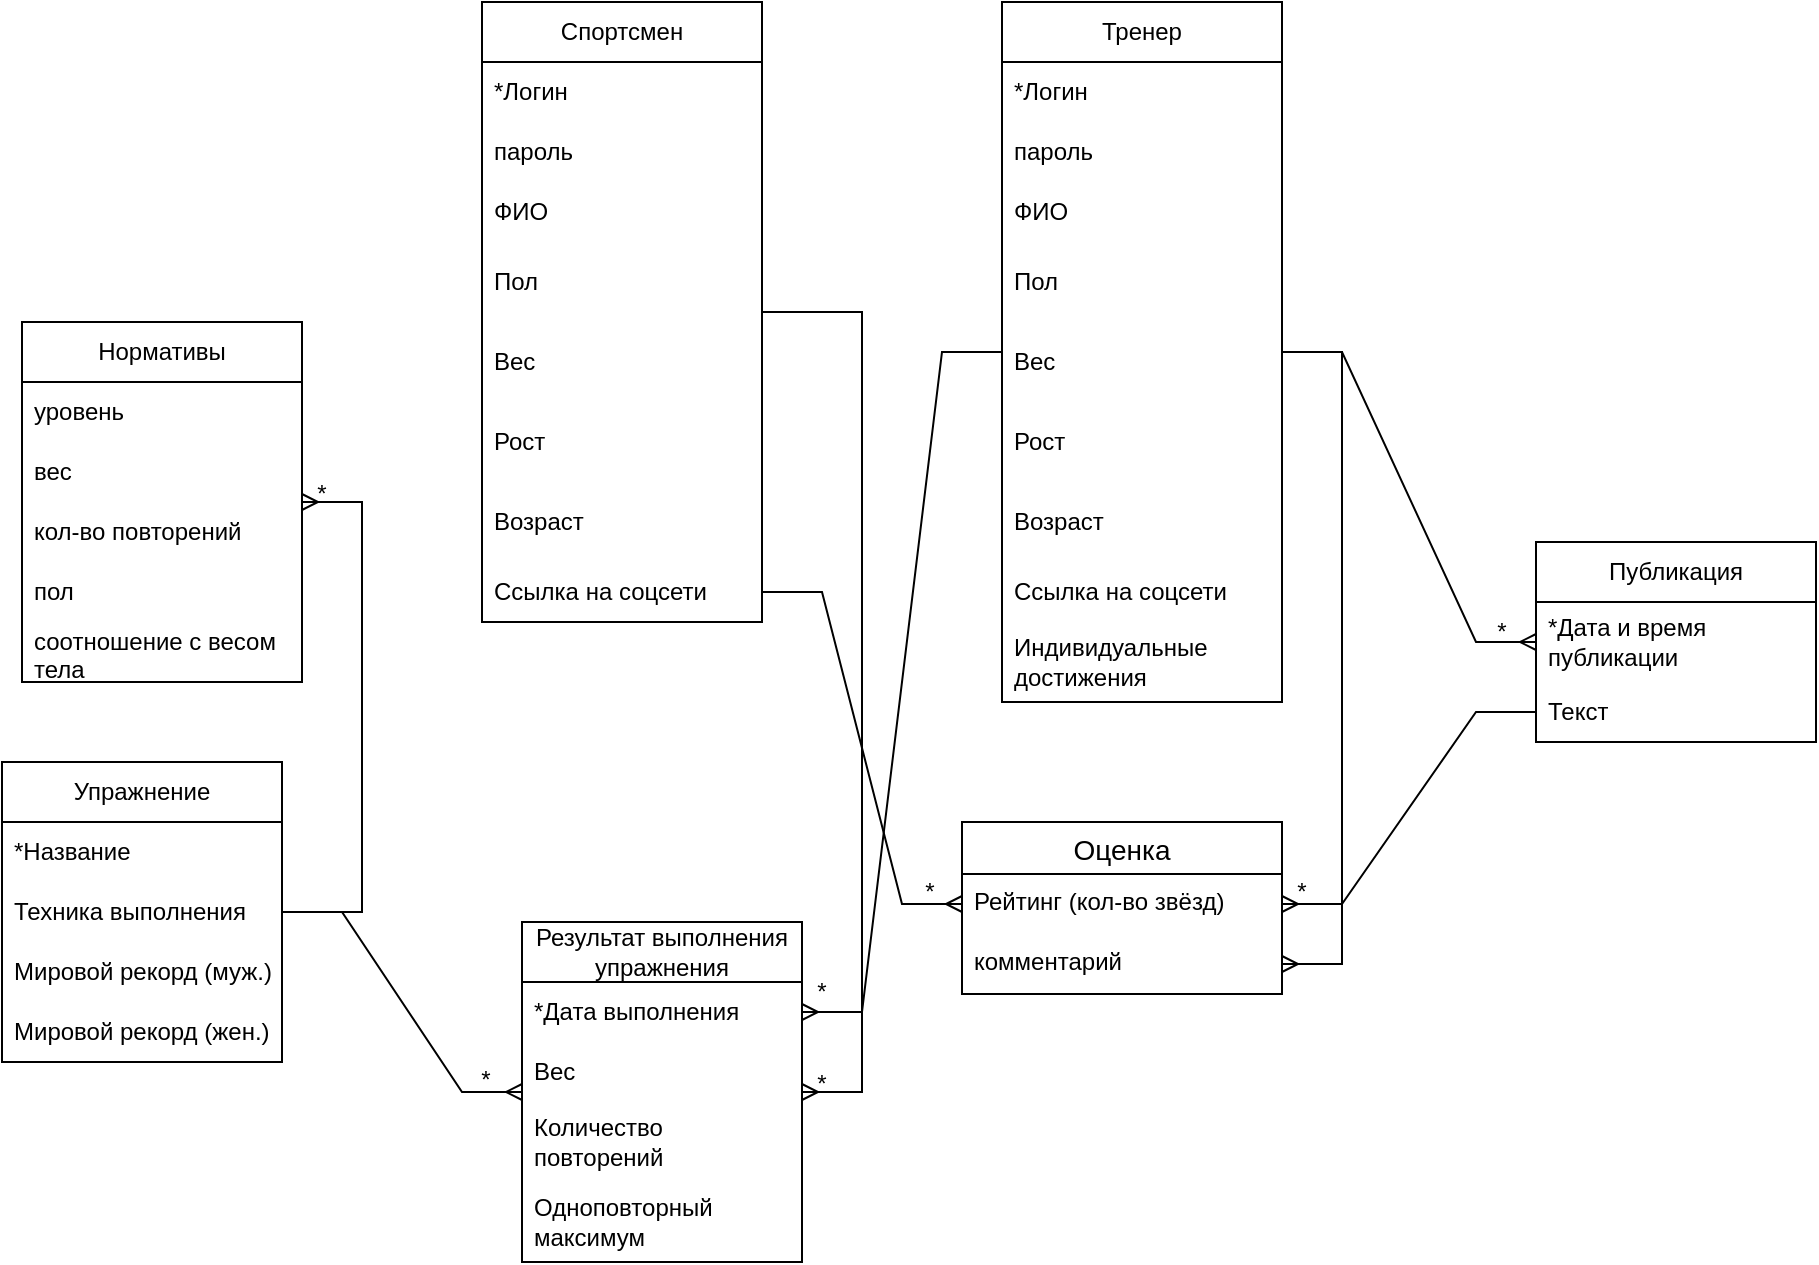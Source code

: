 <mxfile version="24.8.6">
  <diagram name="ER-Diagram" id="NItrLApwDLeXo-r-cU7K">
    <mxGraphModel dx="1877" dy="1699" grid="1" gridSize="10" guides="1" tooltips="1" connect="1" arrows="1" fold="1" page="1" pageScale="1" pageWidth="827" pageHeight="1169" math="0" shadow="0">
      <root>
        <mxCell id="0" />
        <mxCell id="1" parent="0" />
        <mxCell id="vsiteA5Ip13MB5dsXXvn-1" value="Спортсмен" style="swimlane;fontStyle=0;childLayout=stackLayout;horizontal=1;startSize=30;horizontalStack=0;resizeParent=1;resizeParentMax=0;resizeLast=0;collapsible=1;marginBottom=0;whiteSpace=wrap;html=1;" parent="1" vertex="1">
          <mxGeometry x="160" y="-110" width="140" height="310" as="geometry" />
        </mxCell>
        <mxCell id="vsiteA5Ip13MB5dsXXvn-2" value="*Логин" style="text;strokeColor=none;fillColor=none;align=left;verticalAlign=middle;spacingLeft=4;spacingRight=4;overflow=hidden;points=[[0,0.5],[1,0.5]];portConstraint=eastwest;rotatable=0;whiteSpace=wrap;html=1;" parent="vsiteA5Ip13MB5dsXXvn-1" vertex="1">
          <mxGeometry y="30" width="140" height="30" as="geometry" />
        </mxCell>
        <mxCell id="cUmQrSe35AVpuAPvbp9K-2" value="пароль" style="text;strokeColor=none;fillColor=none;align=left;verticalAlign=middle;spacingLeft=4;spacingRight=4;overflow=hidden;points=[[0,0.5],[1,0.5]];portConstraint=eastwest;rotatable=0;whiteSpace=wrap;html=1;" parent="vsiteA5Ip13MB5dsXXvn-1" vertex="1">
          <mxGeometry y="60" width="140" height="30" as="geometry" />
        </mxCell>
        <mxCell id="vsiteA5Ip13MB5dsXXvn-3" value="ФИО" style="text;strokeColor=none;fillColor=none;align=left;verticalAlign=middle;spacingLeft=4;spacingRight=4;overflow=hidden;points=[[0,0.5],[1,0.5]];portConstraint=eastwest;rotatable=0;whiteSpace=wrap;html=1;" parent="vsiteA5Ip13MB5dsXXvn-1" vertex="1">
          <mxGeometry y="90" width="140" height="30" as="geometry" />
        </mxCell>
        <mxCell id="mQSDM0axjjIzorObbkHt-10" value="Пол" style="text;strokeColor=none;fillColor=none;align=left;verticalAlign=middle;spacingLeft=4;spacingRight=4;overflow=hidden;points=[[0,0.5],[1,0.5]];portConstraint=eastwest;rotatable=0;whiteSpace=wrap;html=1;" parent="vsiteA5Ip13MB5dsXXvn-1" vertex="1">
          <mxGeometry y="120" width="140" height="40" as="geometry" />
        </mxCell>
        <mxCell id="mQSDM0axjjIzorObbkHt-13" value="Вес" style="text;strokeColor=none;fillColor=none;align=left;verticalAlign=middle;spacingLeft=4;spacingRight=4;overflow=hidden;points=[[0,0.5],[1,0.5]];portConstraint=eastwest;rotatable=0;whiteSpace=wrap;html=1;" parent="vsiteA5Ip13MB5dsXXvn-1" vertex="1">
          <mxGeometry y="160" width="140" height="40" as="geometry" />
        </mxCell>
        <mxCell id="mQSDM0axjjIzorObbkHt-11" value="Рост" style="text;strokeColor=none;fillColor=none;align=left;verticalAlign=middle;spacingLeft=4;spacingRight=4;overflow=hidden;points=[[0,0.5],[1,0.5]];portConstraint=eastwest;rotatable=0;whiteSpace=wrap;html=1;" parent="vsiteA5Ip13MB5dsXXvn-1" vertex="1">
          <mxGeometry y="200" width="140" height="40" as="geometry" />
        </mxCell>
        <mxCell id="mQSDM0axjjIzorObbkHt-12" value="Возраст" style="text;strokeColor=none;fillColor=none;align=left;verticalAlign=middle;spacingLeft=4;spacingRight=4;overflow=hidden;points=[[0,0.5],[1,0.5]];portConstraint=eastwest;rotatable=0;whiteSpace=wrap;html=1;" parent="vsiteA5Ip13MB5dsXXvn-1" vertex="1">
          <mxGeometry y="240" width="140" height="40" as="geometry" />
        </mxCell>
        <mxCell id="W9O1m4vv0hVvTlsy-4cD-2" value="Ссылка на соцсети" style="text;strokeColor=none;fillColor=none;align=left;verticalAlign=middle;spacingLeft=4;spacingRight=4;overflow=hidden;points=[[0,0.5],[1,0.5]];portConstraint=eastwest;rotatable=0;whiteSpace=wrap;html=1;" parent="vsiteA5Ip13MB5dsXXvn-1" vertex="1">
          <mxGeometry y="280" width="140" height="30" as="geometry" />
        </mxCell>
        <mxCell id="vsiteA5Ip13MB5dsXXvn-9" value="Упражнение" style="swimlane;fontStyle=0;childLayout=stackLayout;horizontal=1;startSize=30;horizontalStack=0;resizeParent=1;resizeParentMax=0;resizeLast=0;collapsible=1;marginBottom=0;whiteSpace=wrap;html=1;" parent="1" vertex="1">
          <mxGeometry x="-80" y="270" width="140" height="150" as="geometry" />
        </mxCell>
        <mxCell id="vsiteA5Ip13MB5dsXXvn-10" value="*Название" style="text;strokeColor=none;fillColor=none;align=left;verticalAlign=middle;spacingLeft=4;spacingRight=4;overflow=hidden;points=[[0,0.5],[1,0.5]];portConstraint=eastwest;rotatable=0;whiteSpace=wrap;html=1;" parent="vsiteA5Ip13MB5dsXXvn-9" vertex="1">
          <mxGeometry y="30" width="140" height="30" as="geometry" />
        </mxCell>
        <mxCell id="vsiteA5Ip13MB5dsXXvn-11" value="Техника выполнения" style="text;strokeColor=none;fillColor=none;align=left;verticalAlign=middle;spacingLeft=4;spacingRight=4;overflow=hidden;points=[[0,0.5],[1,0.5]];portConstraint=eastwest;rotatable=0;whiteSpace=wrap;html=1;" parent="vsiteA5Ip13MB5dsXXvn-9" vertex="1">
          <mxGeometry y="60" width="140" height="30" as="geometry" />
        </mxCell>
        <mxCell id="hlUvXbGLe1bzWFbIZZA5-17" value="Мировой рекорд (муж.)" style="text;strokeColor=none;fillColor=none;align=left;verticalAlign=middle;spacingLeft=4;spacingRight=4;overflow=hidden;points=[[0,0.5],[1,0.5]];portConstraint=eastwest;rotatable=0;whiteSpace=wrap;html=1;" parent="vsiteA5Ip13MB5dsXXvn-9" vertex="1">
          <mxGeometry y="90" width="140" height="30" as="geometry" />
        </mxCell>
        <mxCell id="FOAJNBH63sTweoowb030-1" value="Мировой рекорд (жен.)" style="text;strokeColor=none;fillColor=none;align=left;verticalAlign=middle;spacingLeft=4;spacingRight=4;overflow=hidden;points=[[0,0.5],[1,0.5]];portConstraint=eastwest;rotatable=0;whiteSpace=wrap;html=1;" parent="vsiteA5Ip13MB5dsXXvn-9" vertex="1">
          <mxGeometry y="120" width="140" height="30" as="geometry" />
        </mxCell>
        <mxCell id="vsiteA5Ip13MB5dsXXvn-13" value="Публикация" style="swimlane;fontStyle=0;childLayout=stackLayout;horizontal=1;startSize=30;horizontalStack=0;resizeParent=1;resizeParentMax=0;resizeLast=0;collapsible=1;marginBottom=0;whiteSpace=wrap;html=1;" parent="1" vertex="1">
          <mxGeometry x="687" y="160" width="140" height="100" as="geometry" />
        </mxCell>
        <mxCell id="hlUvXbGLe1bzWFbIZZA5-13" value="*Дата и время публикации" style="text;strokeColor=none;fillColor=none;align=left;verticalAlign=middle;spacingLeft=4;spacingRight=4;overflow=hidden;points=[[0,0.5],[1,0.5]];portConstraint=eastwest;rotatable=0;whiteSpace=wrap;html=1;" parent="vsiteA5Ip13MB5dsXXvn-13" vertex="1">
          <mxGeometry y="30" width="140" height="40" as="geometry" />
        </mxCell>
        <mxCell id="vsiteA5Ip13MB5dsXXvn-15" value="Текст" style="text;strokeColor=none;fillColor=none;align=left;verticalAlign=middle;spacingLeft=4;spacingRight=4;overflow=hidden;points=[[0,0.5],[1,0.5]];portConstraint=eastwest;rotatable=0;whiteSpace=wrap;html=1;" parent="vsiteA5Ip13MB5dsXXvn-13" vertex="1">
          <mxGeometry y="70" width="140" height="30" as="geometry" />
        </mxCell>
        <mxCell id="hlUvXbGLe1bzWFbIZZA5-1" value="Тренер" style="swimlane;fontStyle=0;childLayout=stackLayout;horizontal=1;startSize=30;horizontalStack=0;resizeParent=1;resizeParentMax=0;resizeLast=0;collapsible=1;marginBottom=0;whiteSpace=wrap;html=1;" parent="1" vertex="1">
          <mxGeometry x="420" y="-110" width="140" height="350" as="geometry" />
        </mxCell>
        <mxCell id="hlUvXbGLe1bzWFbIZZA5-2" value="*Логин" style="text;strokeColor=none;fillColor=none;align=left;verticalAlign=middle;spacingLeft=4;spacingRight=4;overflow=hidden;points=[[0,0.5],[1,0.5]];portConstraint=eastwest;rotatable=0;whiteSpace=wrap;html=1;" parent="hlUvXbGLe1bzWFbIZZA5-1" vertex="1">
          <mxGeometry y="30" width="140" height="30" as="geometry" />
        </mxCell>
        <mxCell id="cUmQrSe35AVpuAPvbp9K-3" value="пароль" style="text;strokeColor=none;fillColor=none;align=left;verticalAlign=middle;spacingLeft=4;spacingRight=4;overflow=hidden;points=[[0,0.5],[1,0.5]];portConstraint=eastwest;rotatable=0;whiteSpace=wrap;html=1;" parent="hlUvXbGLe1bzWFbIZZA5-1" vertex="1">
          <mxGeometry y="60" width="140" height="30" as="geometry" />
        </mxCell>
        <mxCell id="hlUvXbGLe1bzWFbIZZA5-3" value="ФИО" style="text;strokeColor=none;fillColor=none;align=left;verticalAlign=middle;spacingLeft=4;spacingRight=4;overflow=hidden;points=[[0,0.5],[1,0.5]];portConstraint=eastwest;rotatable=0;whiteSpace=wrap;html=1;" parent="hlUvXbGLe1bzWFbIZZA5-1" vertex="1">
          <mxGeometry y="90" width="140" height="30" as="geometry" />
        </mxCell>
        <mxCell id="mQSDM0axjjIzorObbkHt-2" value="Пол" style="text;strokeColor=none;fillColor=none;align=left;verticalAlign=middle;spacingLeft=4;spacingRight=4;overflow=hidden;points=[[0,0.5],[1,0.5]];portConstraint=eastwest;rotatable=0;whiteSpace=wrap;html=1;" parent="hlUvXbGLe1bzWFbIZZA5-1" vertex="1">
          <mxGeometry y="120" width="140" height="40" as="geometry" />
        </mxCell>
        <mxCell id="mQSDM0axjjIzorObbkHt-4" value="Вес" style="text;strokeColor=none;fillColor=none;align=left;verticalAlign=middle;spacingLeft=4;spacingRight=4;overflow=hidden;points=[[0,0.5],[1,0.5]];portConstraint=eastwest;rotatable=0;whiteSpace=wrap;html=1;" parent="hlUvXbGLe1bzWFbIZZA5-1" vertex="1">
          <mxGeometry y="160" width="140" height="40" as="geometry" />
        </mxCell>
        <mxCell id="mQSDM0axjjIzorObbkHt-3" value="Рост" style="text;strokeColor=none;fillColor=none;align=left;verticalAlign=middle;spacingLeft=4;spacingRight=4;overflow=hidden;points=[[0,0.5],[1,0.5]];portConstraint=eastwest;rotatable=0;whiteSpace=wrap;html=1;" parent="hlUvXbGLe1bzWFbIZZA5-1" vertex="1">
          <mxGeometry y="200" width="140" height="40" as="geometry" />
        </mxCell>
        <mxCell id="mQSDM0axjjIzorObbkHt-5" value="Возраст" style="text;strokeColor=none;fillColor=none;align=left;verticalAlign=middle;spacingLeft=4;spacingRight=4;overflow=hidden;points=[[0,0.5],[1,0.5]];portConstraint=eastwest;rotatable=0;whiteSpace=wrap;html=1;" parent="hlUvXbGLe1bzWFbIZZA5-1" vertex="1">
          <mxGeometry y="240" width="140" height="40" as="geometry" />
        </mxCell>
        <mxCell id="q-_h6zU6NECv7z12mSLe-1" value="Ссылка на соцсети" style="text;strokeColor=none;fillColor=none;align=left;verticalAlign=middle;spacingLeft=4;spacingRight=4;overflow=hidden;points=[[0,0.5],[1,0.5]];portConstraint=eastwest;rotatable=0;whiteSpace=wrap;html=1;" parent="hlUvXbGLe1bzWFbIZZA5-1" vertex="1">
          <mxGeometry y="280" width="140" height="30" as="geometry" />
        </mxCell>
        <mxCell id="hlUvXbGLe1bzWFbIZZA5-6" value="Индивидуальные достижения" style="text;strokeColor=none;fillColor=none;align=left;verticalAlign=middle;spacingLeft=4;spacingRight=4;overflow=hidden;points=[[0,0.5],[1,0.5]];portConstraint=eastwest;rotatable=0;whiteSpace=wrap;html=1;" parent="hlUvXbGLe1bzWFbIZZA5-1" vertex="1">
          <mxGeometry y="310" width="140" height="40" as="geometry" />
        </mxCell>
        <mxCell id="hlUvXbGLe1bzWFbIZZA5-9" value="Результат выполнения упражнения" style="swimlane;fontStyle=0;childLayout=stackLayout;horizontal=1;startSize=30;horizontalStack=0;resizeParent=1;resizeParentMax=0;resizeLast=0;collapsible=1;marginBottom=0;whiteSpace=wrap;html=1;" parent="1" vertex="1">
          <mxGeometry x="180" y="350" width="140" height="170" as="geometry" />
        </mxCell>
        <mxCell id="hlUvXbGLe1bzWFbIZZA5-19" value="*Дата выполнения" style="text;strokeColor=none;fillColor=none;align=left;verticalAlign=middle;spacingLeft=4;spacingRight=4;overflow=hidden;points=[[0,0.5],[1,0.5]];portConstraint=eastwest;rotatable=0;whiteSpace=wrap;html=1;" parent="hlUvXbGLe1bzWFbIZZA5-9" vertex="1">
          <mxGeometry y="30" width="140" height="30" as="geometry" />
        </mxCell>
        <mxCell id="hlUvXbGLe1bzWFbIZZA5-11" value="Вес" style="text;strokeColor=none;fillColor=none;align=left;verticalAlign=middle;spacingLeft=4;spacingRight=4;overflow=hidden;points=[[0,0.5],[1,0.5]];portConstraint=eastwest;rotatable=0;whiteSpace=wrap;html=1;" parent="hlUvXbGLe1bzWFbIZZA5-9" vertex="1">
          <mxGeometry y="60" width="140" height="30" as="geometry" />
        </mxCell>
        <mxCell id="hlUvXbGLe1bzWFbIZZA5-12" value="Количество повторений" style="text;strokeColor=none;fillColor=none;align=left;verticalAlign=middle;spacingLeft=4;spacingRight=4;overflow=hidden;points=[[0,0.5],[1,0.5]];portConstraint=eastwest;rotatable=0;whiteSpace=wrap;html=1;" parent="hlUvXbGLe1bzWFbIZZA5-9" vertex="1">
          <mxGeometry y="90" width="140" height="40" as="geometry" />
        </mxCell>
        <mxCell id="hlUvXbGLe1bzWFbIZZA5-18" value="Одноповторный максимум" style="text;strokeColor=none;fillColor=none;align=left;verticalAlign=middle;spacingLeft=4;spacingRight=4;overflow=hidden;points=[[0,0.5],[1,0.5]];portConstraint=eastwest;rotatable=0;whiteSpace=wrap;html=1;" parent="hlUvXbGLe1bzWFbIZZA5-9" vertex="1">
          <mxGeometry y="130" width="140" height="40" as="geometry" />
        </mxCell>
        <mxCell id="hlUvXbGLe1bzWFbIZZA5-14" value="Нормативы" style="swimlane;fontStyle=0;childLayout=stackLayout;horizontal=1;startSize=30;horizontalStack=0;resizeParent=1;resizeParentMax=0;resizeLast=0;collapsible=1;marginBottom=0;whiteSpace=wrap;html=1;" parent="1" vertex="1">
          <mxGeometry x="-70" y="50" width="140" height="180" as="geometry" />
        </mxCell>
        <mxCell id="hlUvXbGLe1bzWFbIZZA5-16" value="уровень" style="text;strokeColor=none;fillColor=none;align=left;verticalAlign=middle;spacingLeft=4;spacingRight=4;overflow=hidden;points=[[0,0.5],[1,0.5]];portConstraint=eastwest;rotatable=0;whiteSpace=wrap;html=1;" parent="hlUvXbGLe1bzWFbIZZA5-14" vertex="1">
          <mxGeometry y="30" width="140" height="30" as="geometry" />
        </mxCell>
        <mxCell id="FOAJNBH63sTweoowb030-2" value="вес" style="text;strokeColor=none;fillColor=none;align=left;verticalAlign=middle;spacingLeft=4;spacingRight=4;overflow=hidden;points=[[0,0.5],[1,0.5]];portConstraint=eastwest;rotatable=0;whiteSpace=wrap;html=1;" parent="hlUvXbGLe1bzWFbIZZA5-14" vertex="1">
          <mxGeometry y="60" width="140" height="30" as="geometry" />
        </mxCell>
        <mxCell id="FOAJNBH63sTweoowb030-3" value="кол-во повторений" style="text;strokeColor=none;fillColor=none;align=left;verticalAlign=middle;spacingLeft=4;spacingRight=4;overflow=hidden;points=[[0,0.5],[1,0.5]];portConstraint=eastwest;rotatable=0;whiteSpace=wrap;html=1;" parent="hlUvXbGLe1bzWFbIZZA5-14" vertex="1">
          <mxGeometry y="90" width="140" height="30" as="geometry" />
        </mxCell>
        <mxCell id="wvX7OH5_KMijehEeS5h--2" value="пол" style="text;strokeColor=none;fillColor=none;align=left;verticalAlign=middle;spacingLeft=4;spacingRight=4;overflow=hidden;points=[[0,0.5],[1,0.5]];portConstraint=eastwest;rotatable=0;whiteSpace=wrap;html=1;" parent="hlUvXbGLe1bzWFbIZZA5-14" vertex="1">
          <mxGeometry y="120" width="140" height="30" as="geometry" />
        </mxCell>
        <mxCell id="wvX7OH5_KMijehEeS5h--3" value="соотношение с весом тела" style="text;strokeColor=none;fillColor=none;align=left;verticalAlign=middle;spacingLeft=4;spacingRight=4;overflow=hidden;points=[[0,0.5],[1,0.5]];portConstraint=eastwest;rotatable=0;whiteSpace=wrap;html=1;" parent="hlUvXbGLe1bzWFbIZZA5-14" vertex="1">
          <mxGeometry y="150" width="140" height="30" as="geometry" />
        </mxCell>
        <mxCell id="hlUvXbGLe1bzWFbIZZA5-20" value="" style="edgeStyle=entityRelationEdgeStyle;fontSize=12;html=1;endArrow=ERmany;rounded=0;" parent="1" source="hlUvXbGLe1bzWFbIZZA5-1" target="vsiteA5Ip13MB5dsXXvn-13" edge="1">
          <mxGeometry width="100" height="100" relative="1" as="geometry">
            <mxPoint x="460" y="290" as="sourcePoint" />
            <mxPoint x="560" y="190" as="targetPoint" />
          </mxGeometry>
        </mxCell>
        <mxCell id="hlUvXbGLe1bzWFbIZZA5-21" value="" style="edgeStyle=entityRelationEdgeStyle;fontSize=12;html=1;endArrow=ERmany;rounded=0;" parent="1" source="vsiteA5Ip13MB5dsXXvn-1" target="hlUvXbGLe1bzWFbIZZA5-9" edge="1">
          <mxGeometry width="100" height="100" relative="1" as="geometry">
            <mxPoint x="430" y="260" as="sourcePoint" />
            <mxPoint x="530" y="160" as="targetPoint" />
          </mxGeometry>
        </mxCell>
        <mxCell id="hlUvXbGLe1bzWFbIZZA5-23" value="*" style="text;html=1;align=center;verticalAlign=middle;whiteSpace=wrap;rounded=0;" parent="1" vertex="1">
          <mxGeometry x="300" y="416" width="60" height="30" as="geometry" />
        </mxCell>
        <mxCell id="hlUvXbGLe1bzWFbIZZA5-24" value="" style="edgeStyle=entityRelationEdgeStyle;fontSize=12;html=1;endArrow=none;rounded=0;endFill=0;startArrow=ERmany;startFill=0;" parent="1" source="hlUvXbGLe1bzWFbIZZA5-14" target="vsiteA5Ip13MB5dsXXvn-9" edge="1">
          <mxGeometry width="100" height="100" relative="1" as="geometry">
            <mxPoint x="680" y="410" as="sourcePoint" />
            <mxPoint x="780" y="310" as="targetPoint" />
          </mxGeometry>
        </mxCell>
        <mxCell id="hlUvXbGLe1bzWFbIZZA5-25" value="Оценка" style="swimlane;fontStyle=0;childLayout=stackLayout;horizontal=1;startSize=26;horizontalStack=0;resizeParent=1;resizeParentMax=0;resizeLast=0;collapsible=1;marginBottom=0;align=center;fontSize=14;" parent="1" vertex="1">
          <mxGeometry x="400" y="300" width="160" height="86" as="geometry" />
        </mxCell>
        <mxCell id="hlUvXbGLe1bzWFbIZZA5-26" value="Рейтинг (кол-во звёзд)" style="text;strokeColor=none;fillColor=none;spacingLeft=4;spacingRight=4;overflow=hidden;rotatable=0;points=[[0,0.5],[1,0.5]];portConstraint=eastwest;fontSize=12;whiteSpace=wrap;html=1;" parent="hlUvXbGLe1bzWFbIZZA5-25" vertex="1">
          <mxGeometry y="26" width="160" height="30" as="geometry" />
        </mxCell>
        <mxCell id="hlUvXbGLe1bzWFbIZZA5-27" value="комментарий" style="text;strokeColor=none;fillColor=none;spacingLeft=4;spacingRight=4;overflow=hidden;rotatable=0;points=[[0,0.5],[1,0.5]];portConstraint=eastwest;fontSize=12;whiteSpace=wrap;html=1;" parent="hlUvXbGLe1bzWFbIZZA5-25" vertex="1">
          <mxGeometry y="56" width="160" height="30" as="geometry" />
        </mxCell>
        <mxCell id="hlUvXbGLe1bzWFbIZZA5-29" value="" style="edgeStyle=entityRelationEdgeStyle;fontSize=12;html=1;endArrow=ERmany;rounded=0;" parent="1" source="vsiteA5Ip13MB5dsXXvn-15" target="hlUvXbGLe1bzWFbIZZA5-26" edge="1">
          <mxGeometry width="100" height="100" relative="1" as="geometry">
            <mxPoint x="535" y="430" as="sourcePoint" />
            <mxPoint x="575" y="540" as="targetPoint" />
            <Array as="points">
              <mxPoint x="585" y="505" />
              <mxPoint x="810" y="480" />
            </Array>
          </mxGeometry>
        </mxCell>
        <mxCell id="Bz0FK3TL5ZXRP86oG1LG-1" value="*" style="text;html=1;align=center;verticalAlign=middle;whiteSpace=wrap;rounded=0;" parent="1" vertex="1">
          <mxGeometry x="540" y="320" width="60" height="30" as="geometry" />
        </mxCell>
        <mxCell id="Bz0FK3TL5ZXRP86oG1LG-3" value="" style="edgeStyle=entityRelationEdgeStyle;fontSize=12;html=1;endArrow=ERmany;rounded=0;" parent="1" source="W9O1m4vv0hVvTlsy-4cD-2" target="hlUvXbGLe1bzWFbIZZA5-26" edge="1">
          <mxGeometry width="100" height="100" relative="1" as="geometry">
            <mxPoint x="300" y="230" as="sourcePoint" />
            <mxPoint x="365" y="540.0" as="targetPoint" />
            <Array as="points">
              <mxPoint x="-65" y="318" />
              <mxPoint x="320" y="300" />
              <mxPoint x="385" y="290" />
              <mxPoint x="310" y="460" />
              <mxPoint x="360" y="500" />
            </Array>
          </mxGeometry>
        </mxCell>
        <mxCell id="Bz0FK3TL5ZXRP86oG1LG-6" value="" style="edgeStyle=entityRelationEdgeStyle;fontSize=12;html=1;endArrow=ERmany;rounded=0;" parent="1" source="hlUvXbGLe1bzWFbIZZA5-1" target="hlUvXbGLe1bzWFbIZZA5-27" edge="1">
          <mxGeometry width="100" height="100" relative="1" as="geometry">
            <mxPoint x="450" y="360" as="sourcePoint" />
            <mxPoint x="650" y="560" as="targetPoint" />
            <Array as="points">
              <mxPoint x="750" y="350" />
            </Array>
          </mxGeometry>
        </mxCell>
        <mxCell id="Bz0FK3TL5ZXRP86oG1LG-7" value="" style="edgeStyle=entityRelationEdgeStyle;fontSize=12;html=1;endArrow=ERmany;rounded=0;exitX=1;exitY=0.5;exitDx=0;exitDy=0;" parent="1" source="vsiteA5Ip13MB5dsXXvn-11" target="hlUvXbGLe1bzWFbIZZA5-9" edge="1">
          <mxGeometry width="100" height="100" relative="1" as="geometry">
            <mxPoint x="240" y="380" as="sourcePoint" />
            <mxPoint x="340" y="280" as="targetPoint" />
          </mxGeometry>
        </mxCell>
        <mxCell id="5Ujj6KbRmRv98WTIo_L6-1" value="" style="edgeStyle=entityRelationEdgeStyle;fontSize=12;html=1;endArrow=ERmany;rounded=0;" parent="1" source="hlUvXbGLe1bzWFbIZZA5-1" target="hlUvXbGLe1bzWFbIZZA5-19" edge="1">
          <mxGeometry width="100" height="100" relative="1" as="geometry">
            <mxPoint x="320" y="140" as="sourcePoint" />
            <mxPoint x="320" y="395" as="targetPoint" />
          </mxGeometry>
        </mxCell>
        <mxCell id="1eCGUJyacMo2PLS7QeS--1" value="*" style="text;html=1;align=center;verticalAlign=middle;whiteSpace=wrap;rounded=0;" parent="1" vertex="1">
          <mxGeometry x="50" y="121" width="60" height="30" as="geometry" />
        </mxCell>
        <mxCell id="cUmQrSe35AVpuAPvbp9K-4" value="*" style="text;html=1;align=center;verticalAlign=middle;whiteSpace=wrap;rounded=0;" parent="1" vertex="1">
          <mxGeometry x="640" y="190" width="60" height="30" as="geometry" />
        </mxCell>
        <mxCell id="mQSDM0axjjIzorObbkHt-16" value="*" style="text;html=1;align=center;verticalAlign=middle;whiteSpace=wrap;rounded=0;" parent="1" vertex="1">
          <mxGeometry x="300" y="370" width="60" height="30" as="geometry" />
        </mxCell>
        <mxCell id="RlE9bwnisOT3ZsOpptXh-1" value="*" style="text;html=1;align=center;verticalAlign=middle;whiteSpace=wrap;rounded=0;" parent="1" vertex="1">
          <mxGeometry x="132" y="414" width="60" height="30" as="geometry" />
        </mxCell>
        <mxCell id="BnMnLUTPF6PjOueMU7LG-1" value="*" style="text;html=1;align=center;verticalAlign=middle;whiteSpace=wrap;rounded=0;" parent="1" vertex="1">
          <mxGeometry x="354" y="320" width="60" height="30" as="geometry" />
        </mxCell>
      </root>
    </mxGraphModel>
  </diagram>
</mxfile>
